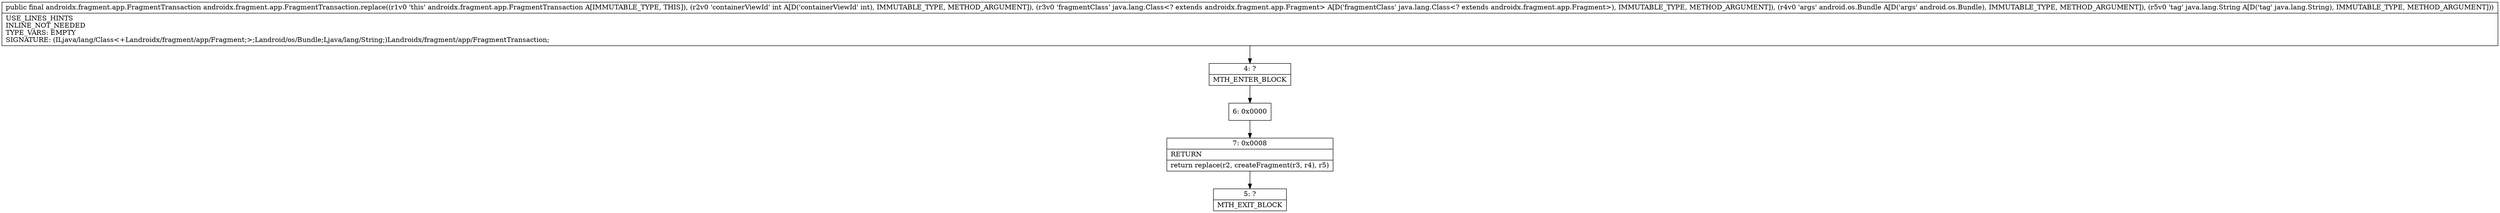 digraph "CFG forandroidx.fragment.app.FragmentTransaction.replace(ILjava\/lang\/Class;Landroid\/os\/Bundle;Ljava\/lang\/String;)Landroidx\/fragment\/app\/FragmentTransaction;" {
Node_4 [shape=record,label="{4\:\ ?|MTH_ENTER_BLOCK\l}"];
Node_6 [shape=record,label="{6\:\ 0x0000}"];
Node_7 [shape=record,label="{7\:\ 0x0008|RETURN\l|return replace(r2, createFragment(r3, r4), r5)\l}"];
Node_5 [shape=record,label="{5\:\ ?|MTH_EXIT_BLOCK\l}"];
MethodNode[shape=record,label="{public final androidx.fragment.app.FragmentTransaction androidx.fragment.app.FragmentTransaction.replace((r1v0 'this' androidx.fragment.app.FragmentTransaction A[IMMUTABLE_TYPE, THIS]), (r2v0 'containerViewId' int A[D('containerViewId' int), IMMUTABLE_TYPE, METHOD_ARGUMENT]), (r3v0 'fragmentClass' java.lang.Class\<? extends androidx.fragment.app.Fragment\> A[D('fragmentClass' java.lang.Class\<? extends androidx.fragment.app.Fragment\>), IMMUTABLE_TYPE, METHOD_ARGUMENT]), (r4v0 'args' android.os.Bundle A[D('args' android.os.Bundle), IMMUTABLE_TYPE, METHOD_ARGUMENT]), (r5v0 'tag' java.lang.String A[D('tag' java.lang.String), IMMUTABLE_TYPE, METHOD_ARGUMENT]))  | USE_LINES_HINTS\lINLINE_NOT_NEEDED\lTYPE_VARS: EMPTY\lSIGNATURE: (ILjava\/lang\/Class\<+Landroidx\/fragment\/app\/Fragment;\>;Landroid\/os\/Bundle;Ljava\/lang\/String;)Landroidx\/fragment\/app\/FragmentTransaction;\l}"];
MethodNode -> Node_4;Node_4 -> Node_6;
Node_6 -> Node_7;
Node_7 -> Node_5;
}

